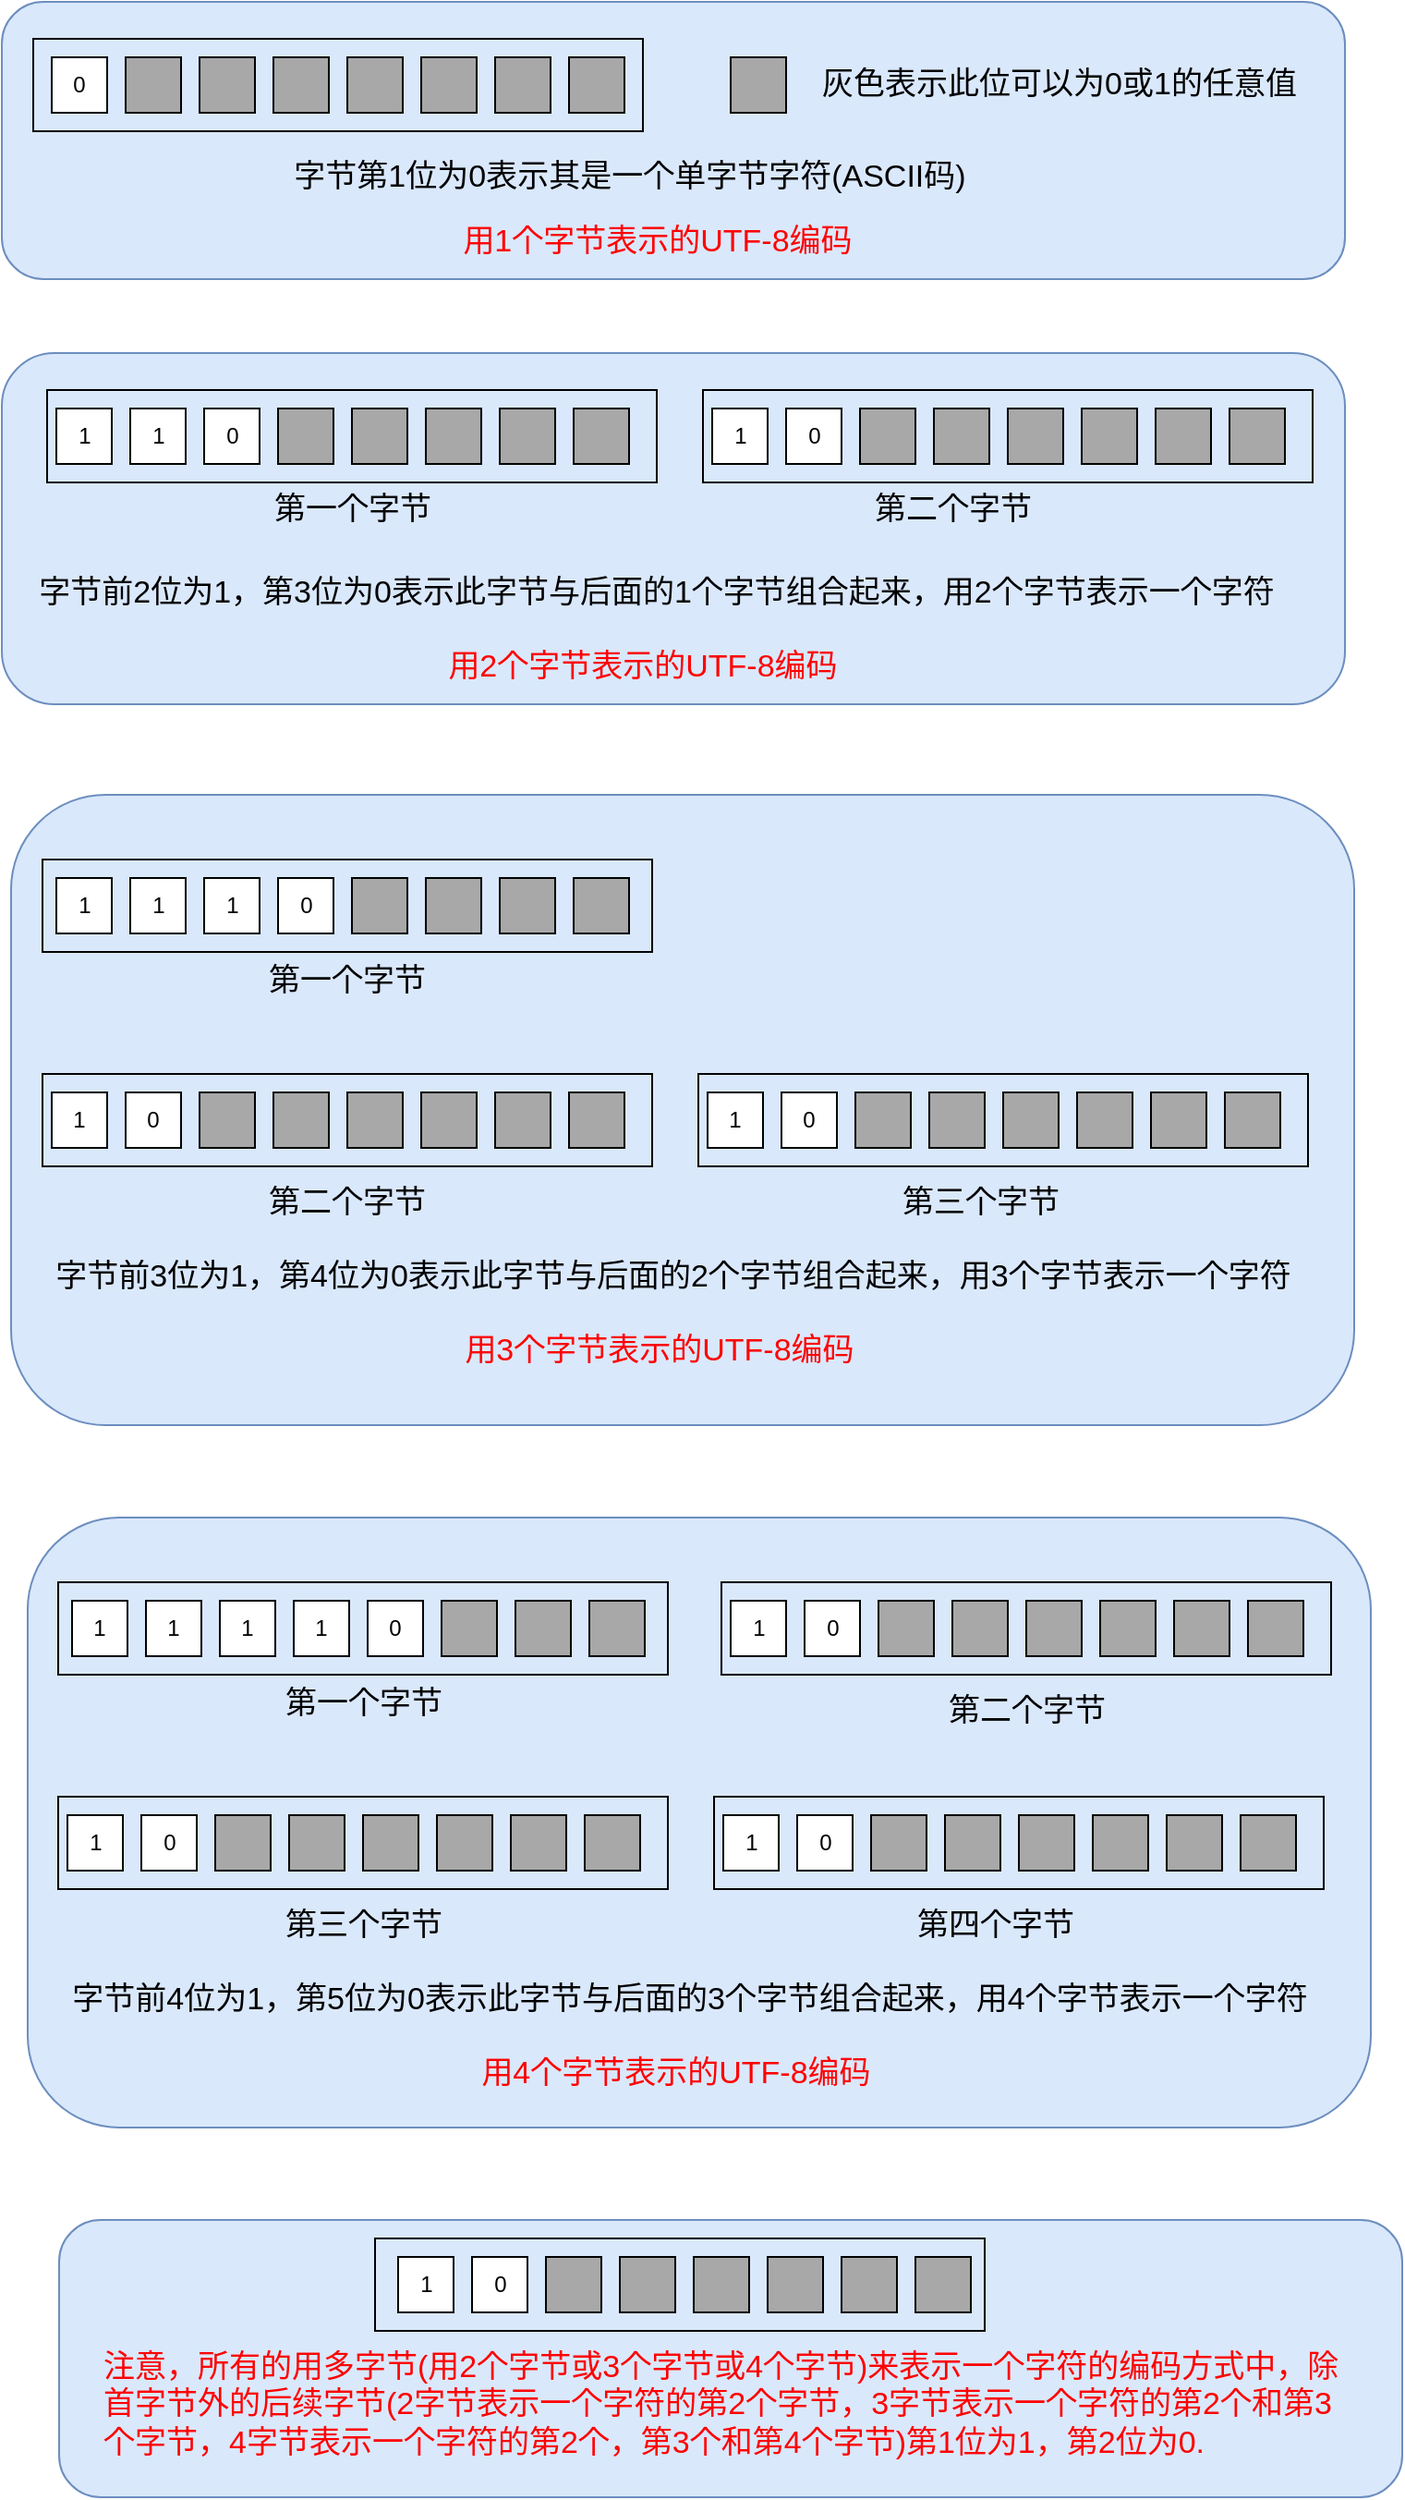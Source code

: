 <mxfile version="12.2.4" pages="1"><diagram id="Mr6HpbxezWEht0knJ7uN" name="Page-1"><mxGraphModel dx="988" dy="975" grid="1" gridSize="10" guides="1" tooltips="1" connect="1" arrows="1" fold="1" page="1" pageScale="1" pageWidth="827" pageHeight="1169" math="0" shadow="0"><root><mxCell id="0"/><mxCell id="1" parent="0"/><mxCell id="69" value="" style="rounded=1;whiteSpace=wrap;html=1;fillColor=#dae8fc;fontSize=17;strokeColor=#6c8ebf;" parent="1" vertex="1"><mxGeometry x="28" y="449" width="727" height="341" as="geometry"/></mxCell><mxCell id="67" value="" style="rounded=1;whiteSpace=wrap;html=1;fillColor=#dae8fc;fontSize=17;strokeColor=#6c8ebf;" parent="1" vertex="1"><mxGeometry x="23" y="210" width="727" height="190" as="geometry"/></mxCell><mxCell id="65" value="" style="rounded=1;whiteSpace=wrap;html=1;fillColor=#dae8fc;fontSize=17;strokeColor=#6c8ebf;" parent="1" vertex="1"><mxGeometry x="23" y="20" width="727" height="150" as="geometry"/></mxCell><mxCell id="2" value="0" style="rounded=0;whiteSpace=wrap;html=1;" parent="1" vertex="1"><mxGeometry x="50" y="50" width="30" height="30" as="geometry"/></mxCell><mxCell id="3" value="" style="rounded=0;whiteSpace=wrap;html=1;fillColor=#A8A8A8;" parent="1" vertex="1"><mxGeometry x="90" y="50" width="30" height="30" as="geometry"/></mxCell><mxCell id="4" value="" style="rounded=0;whiteSpace=wrap;html=1;fillColor=#A8A8A8;" parent="1" vertex="1"><mxGeometry x="130" y="50" width="30" height="30" as="geometry"/></mxCell><mxCell id="5" value="" style="rounded=0;whiteSpace=wrap;html=1;fillColor=#A8A8A8;" parent="1" vertex="1"><mxGeometry x="170" y="50" width="30" height="30" as="geometry"/></mxCell><mxCell id="6" value="" style="rounded=0;whiteSpace=wrap;html=1;fillColor=#A8A8A8;" parent="1" vertex="1"><mxGeometry x="210" y="50" width="30" height="30" as="geometry"/></mxCell><mxCell id="7" value="" style="rounded=0;whiteSpace=wrap;html=1;fillColor=#A8A8A8;" parent="1" vertex="1"><mxGeometry x="250" y="50" width="30" height="30" as="geometry"/></mxCell><mxCell id="8" value="" style="rounded=0;whiteSpace=wrap;html=1;fillColor=#A8A8A8;" parent="1" vertex="1"><mxGeometry x="290" y="50" width="30" height="30" as="geometry"/></mxCell><mxCell id="9" value="" style="rounded=0;whiteSpace=wrap;html=1;fillColor=#A8A8A8;" parent="1" vertex="1"><mxGeometry x="330" y="50" width="30" height="30" as="geometry"/></mxCell><mxCell id="10" value="" style="rounded=0;whiteSpace=wrap;html=1;fillColor=none;" parent="1" vertex="1"><mxGeometry x="40" y="40" width="330" height="50" as="geometry"/></mxCell><mxCell id="11" value="字节第1位为0表示其是一个单字节字符(ASCII码)" style="text;html=1;strokeColor=none;fillColor=none;align=center;verticalAlign=middle;whiteSpace=wrap;rounded=0;fontSize=17;" parent="1" vertex="1"><mxGeometry x="177.5" y="95" width="370" height="40" as="geometry"/></mxCell><mxCell id="16" value="1" style="rounded=0;whiteSpace=wrap;html=1;" parent="1" vertex="1"><mxGeometry x="52.5" y="240" width="30" height="30" as="geometry"/></mxCell><mxCell id="19" value="" style="rounded=0;whiteSpace=wrap;html=1;fillColor=#A8A8A8;" parent="1" vertex="1"><mxGeometry x="172.5" y="240" width="30" height="30" as="geometry"/></mxCell><mxCell id="20" value="" style="rounded=0;whiteSpace=wrap;html=1;fillColor=#A8A8A8;" parent="1" vertex="1"><mxGeometry x="212.5" y="240" width="30" height="30" as="geometry"/></mxCell><mxCell id="21" value="" style="rounded=0;whiteSpace=wrap;html=1;fillColor=#A8A8A8;" parent="1" vertex="1"><mxGeometry x="252.5" y="240" width="30" height="30" as="geometry"/></mxCell><mxCell id="22" value="" style="rounded=0;whiteSpace=wrap;html=1;fillColor=#A8A8A8;" parent="1" vertex="1"><mxGeometry x="292.5" y="240" width="30" height="30" as="geometry"/></mxCell><mxCell id="23" value="" style="rounded=0;whiteSpace=wrap;html=1;fillColor=#A8A8A8;" parent="1" vertex="1"><mxGeometry x="332.5" y="240" width="30" height="30" as="geometry"/></mxCell><mxCell id="24" value="" style="rounded=0;whiteSpace=wrap;html=1;fillColor=none;" parent="1" vertex="1"><mxGeometry x="47.5" y="230" width="330" height="50" as="geometry"/></mxCell><mxCell id="25" value="1" style="rounded=0;whiteSpace=wrap;html=1;" parent="1" vertex="1"><mxGeometry x="92.5" y="240" width="30" height="30" as="geometry"/></mxCell><mxCell id="26" value="0" style="rounded=0;whiteSpace=wrap;html=1;" parent="1" vertex="1"><mxGeometry x="132.5" y="240" width="30" height="30" as="geometry"/></mxCell><mxCell id="27" value="1" style="rounded=0;whiteSpace=wrap;html=1;" parent="1" vertex="1"><mxGeometry x="407.5" y="240" width="30" height="30" as="geometry"/></mxCell><mxCell id="28" value="" style="rounded=0;whiteSpace=wrap;html=1;fillColor=#A8A8A8;" parent="1" vertex="1"><mxGeometry x="527.5" y="240" width="30" height="30" as="geometry"/></mxCell><mxCell id="29" value="" style="rounded=0;whiteSpace=wrap;html=1;fillColor=#A8A8A8;" parent="1" vertex="1"><mxGeometry x="567.5" y="240" width="30" height="30" as="geometry"/></mxCell><mxCell id="30" value="" style="rounded=0;whiteSpace=wrap;html=1;fillColor=#A8A8A8;" parent="1" vertex="1"><mxGeometry x="607.5" y="240" width="30" height="30" as="geometry"/></mxCell><mxCell id="31" value="" style="rounded=0;whiteSpace=wrap;html=1;fillColor=#A8A8A8;" parent="1" vertex="1"><mxGeometry x="647.5" y="240" width="30" height="30" as="geometry"/></mxCell><mxCell id="32" value="" style="rounded=0;whiteSpace=wrap;html=1;fillColor=#A8A8A8;" parent="1" vertex="1"><mxGeometry x="687.5" y="240" width="30" height="30" as="geometry"/></mxCell><mxCell id="33" value="" style="rounded=0;whiteSpace=wrap;html=1;fillColor=none;" parent="1" vertex="1"><mxGeometry x="402.5" y="230" width="330" height="50" as="geometry"/></mxCell><mxCell id="34" value="0" style="rounded=0;whiteSpace=wrap;html=1;" parent="1" vertex="1"><mxGeometry x="447.5" y="240" width="30" height="30" as="geometry"/></mxCell><mxCell id="36" value="" style="rounded=0;whiteSpace=wrap;html=1;fillColor=#A8A8A8;" parent="1" vertex="1"><mxGeometry x="487.5" y="240" width="30" height="30" as="geometry"/></mxCell><mxCell id="37" value="" style="rounded=0;whiteSpace=wrap;html=1;fillColor=#A8A8A8;" parent="1" vertex="1"><mxGeometry x="417.5" y="50" width="30" height="30" as="geometry"/></mxCell><mxCell id="39" value="灰色表示此位可以为0或1的任意值" style="text;html=1;strokeColor=none;fillColor=none;align=center;verticalAlign=middle;whiteSpace=wrap;rounded=0;fontSize=17;" parent="1" vertex="1"><mxGeometry x="457.5" y="55" width="275" height="20" as="geometry"/></mxCell><mxCell id="40" value="字节前2位为1，第3位为0表示此字节与后面的1个字节组合起来，用2个字节表示一个字符" style="text;html=1;strokeColor=none;fillColor=none;align=center;verticalAlign=middle;whiteSpace=wrap;rounded=0;fontSize=17;" parent="1" vertex="1"><mxGeometry x="30" y="320" width="695" height="40" as="geometry"/></mxCell><mxCell id="43" value="1" style="rounded=0;whiteSpace=wrap;html=1;" parent="1" vertex="1"><mxGeometry x="52.5" y="494" width="30" height="30" as="geometry"/></mxCell><mxCell id="45" value="" style="rounded=0;whiteSpace=wrap;html=1;fillColor=#A8A8A8;" parent="1" vertex="1"><mxGeometry x="212.5" y="494" width="30" height="30" as="geometry"/></mxCell><mxCell id="46" value="" style="rounded=0;whiteSpace=wrap;html=1;fillColor=#A8A8A8;" parent="1" vertex="1"><mxGeometry x="252.5" y="494" width="30" height="30" as="geometry"/></mxCell><mxCell id="47" value="" style="rounded=0;whiteSpace=wrap;html=1;fillColor=#A8A8A8;" parent="1" vertex="1"><mxGeometry x="292.5" y="494" width="30" height="30" as="geometry"/></mxCell><mxCell id="48" value="" style="rounded=0;whiteSpace=wrap;html=1;fillColor=#A8A8A8;" parent="1" vertex="1"><mxGeometry x="332.5" y="494" width="30" height="30" as="geometry"/></mxCell><mxCell id="49" value="" style="rounded=0;whiteSpace=wrap;html=1;fillColor=none;" parent="1" vertex="1"><mxGeometry x="45" y="484" width="330" height="50" as="geometry"/></mxCell><mxCell id="50" value="1" style="rounded=0;whiteSpace=wrap;html=1;" parent="1" vertex="1"><mxGeometry x="92.5" y="494" width="30" height="30" as="geometry"/></mxCell><mxCell id="51" value="1" style="rounded=0;whiteSpace=wrap;html=1;" parent="1" vertex="1"><mxGeometry x="132.5" y="494" width="30" height="30" as="geometry"/></mxCell><mxCell id="52" value="1" style="rounded=0;whiteSpace=wrap;html=1;" parent="1" vertex="1"><mxGeometry x="405" y="610" width="30" height="30" as="geometry"/></mxCell><mxCell id="53" value="" style="rounded=0;whiteSpace=wrap;html=1;fillColor=#A8A8A8;" parent="1" vertex="1"><mxGeometry x="525" y="610" width="30" height="30" as="geometry"/></mxCell><mxCell id="54" value="" style="rounded=0;whiteSpace=wrap;html=1;fillColor=#A8A8A8;" parent="1" vertex="1"><mxGeometry x="565" y="610" width="30" height="30" as="geometry"/></mxCell><mxCell id="55" value="" style="rounded=0;whiteSpace=wrap;html=1;fillColor=#A8A8A8;" parent="1" vertex="1"><mxGeometry x="605" y="610" width="30" height="30" as="geometry"/></mxCell><mxCell id="56" value="" style="rounded=0;whiteSpace=wrap;html=1;fillColor=#A8A8A8;" parent="1" vertex="1"><mxGeometry x="645" y="610" width="30" height="30" as="geometry"/></mxCell><mxCell id="57" value="" style="rounded=0;whiteSpace=wrap;html=1;fillColor=#A8A8A8;" parent="1" vertex="1"><mxGeometry x="685" y="610" width="30" height="30" as="geometry"/></mxCell><mxCell id="58" value="" style="rounded=0;whiteSpace=wrap;html=1;fillColor=none;" parent="1" vertex="1"><mxGeometry x="400" y="600" width="330" height="50" as="geometry"/></mxCell><mxCell id="59" value="0" style="rounded=0;whiteSpace=wrap;html=1;" parent="1" vertex="1"><mxGeometry x="445" y="610" width="30" height="30" as="geometry"/></mxCell><mxCell id="60" value="" style="rounded=0;whiteSpace=wrap;html=1;fillColor=#A8A8A8;" parent="1" vertex="1"><mxGeometry x="485" y="610" width="30" height="30" as="geometry"/></mxCell><mxCell id="61" value="字节前3位为1，第4位为0表示此字节与后面的2个字节组合起来，用3个字节表示一个字符" style="text;html=1;strokeColor=none;fillColor=none;align=center;verticalAlign=middle;whiteSpace=wrap;rounded=0;fontSize=17;" parent="1" vertex="1"><mxGeometry x="39" y="690" width="695" height="40" as="geometry"/></mxCell><mxCell id="62" value="0" style="rounded=0;whiteSpace=wrap;html=1;" parent="1" vertex="1"><mxGeometry x="172.5" y="494" width="30" height="30" as="geometry"/></mxCell><mxCell id="63" value="第一个字节" style="text;html=1;strokeColor=none;fillColor=none;align=center;verticalAlign=middle;whiteSpace=wrap;rounded=0;fontSize=17;" parent="1" vertex="1"><mxGeometry x="162.5" y="285" width="100" height="20" as="geometry"/></mxCell><mxCell id="64" value="第二个字节" style="text;html=1;strokeColor=none;fillColor=none;align=center;verticalAlign=middle;whiteSpace=wrap;rounded=0;fontSize=17;" parent="1" vertex="1"><mxGeometry x="487.5" y="285" width="100" height="20" as="geometry"/></mxCell><mxCell id="66" value="&lt;font color=&quot;#ff0000&quot;&gt;用1个字节表示的UTF-8编码&lt;/font&gt;" style="text;html=1;strokeColor=none;fillColor=none;align=center;verticalAlign=middle;whiteSpace=wrap;rounded=0;fontSize=17;" parent="1" vertex="1"><mxGeometry x="248.5" y="140" width="258" height="20" as="geometry"/></mxCell><mxCell id="68" value="&lt;font color=&quot;#ff0000&quot;&gt;用2个字节表示的UTF-8编码&lt;/font&gt;" style="text;html=1;strokeColor=none;fillColor=none;align=center;verticalAlign=middle;whiteSpace=wrap;rounded=0;fontSize=17;" parent="1" vertex="1"><mxGeometry x="241" y="370" width="258" height="20" as="geometry"/></mxCell><mxCell id="70" value="&lt;font color=&quot;#ff0000&quot;&gt;用3个字节表示的UTF-8编码&lt;/font&gt;" style="text;html=1;strokeColor=none;fillColor=none;align=center;verticalAlign=middle;whiteSpace=wrap;rounded=0;fontSize=17;" parent="1" vertex="1"><mxGeometry x="250" y="740" width="258" height="20" as="geometry"/></mxCell><mxCell id="71" value="1" style="rounded=0;whiteSpace=wrap;html=1;" parent="1" vertex="1"><mxGeometry x="50" y="610" width="30" height="30" as="geometry"/></mxCell><mxCell id="72" value="" style="rounded=0;whiteSpace=wrap;html=1;fillColor=#A8A8A8;" parent="1" vertex="1"><mxGeometry x="170" y="610" width="30" height="30" as="geometry"/></mxCell><mxCell id="73" value="" style="rounded=0;whiteSpace=wrap;html=1;fillColor=#A8A8A8;" parent="1" vertex="1"><mxGeometry x="210" y="610" width="30" height="30" as="geometry"/></mxCell><mxCell id="74" value="" style="rounded=0;whiteSpace=wrap;html=1;fillColor=#A8A8A8;" parent="1" vertex="1"><mxGeometry x="250" y="610" width="30" height="30" as="geometry"/></mxCell><mxCell id="75" value="" style="rounded=0;whiteSpace=wrap;html=1;fillColor=#A8A8A8;" parent="1" vertex="1"><mxGeometry x="290" y="610" width="30" height="30" as="geometry"/></mxCell><mxCell id="76" value="" style="rounded=0;whiteSpace=wrap;html=1;fillColor=#A8A8A8;" parent="1" vertex="1"><mxGeometry x="330" y="610" width="30" height="30" as="geometry"/></mxCell><mxCell id="77" value="" style="rounded=0;whiteSpace=wrap;html=1;fillColor=none;" parent="1" vertex="1"><mxGeometry x="45" y="600" width="330" height="50" as="geometry"/></mxCell><mxCell id="78" value="0" style="rounded=0;whiteSpace=wrap;html=1;" parent="1" vertex="1"><mxGeometry x="90" y="610" width="30" height="30" as="geometry"/></mxCell><mxCell id="79" value="" style="rounded=0;whiteSpace=wrap;html=1;fillColor=#A8A8A8;" parent="1" vertex="1"><mxGeometry x="130" y="610" width="30" height="30" as="geometry"/></mxCell><mxCell id="80" value="第一个字节" style="text;html=1;strokeColor=none;fillColor=none;align=center;verticalAlign=middle;whiteSpace=wrap;rounded=0;fontSize=17;" parent="1" vertex="1"><mxGeometry x="160" y="540" width="100" height="20" as="geometry"/></mxCell><mxCell id="81" value="第二个字节" style="text;html=1;strokeColor=none;fillColor=none;align=center;verticalAlign=middle;whiteSpace=wrap;rounded=0;fontSize=17;" parent="1" vertex="1"><mxGeometry x="160" y="660" width="100" height="20" as="geometry"/></mxCell><mxCell id="82" value="第三个字节" style="text;html=1;strokeColor=none;fillColor=none;align=center;verticalAlign=middle;whiteSpace=wrap;rounded=0;fontSize=17;" parent="1" vertex="1"><mxGeometry x="502.5" y="660" width="100" height="20" as="geometry"/></mxCell><mxCell id="83" value="" style="rounded=1;whiteSpace=wrap;html=1;fillColor=#dae8fc;fontSize=17;strokeColor=#6c8ebf;" parent="1" vertex="1"><mxGeometry x="37" y="840" width="727" height="330" as="geometry"/></mxCell><mxCell id="84" value="1" style="rounded=0;whiteSpace=wrap;html=1;" parent="1" vertex="1"><mxGeometry x="61" y="885" width="30" height="30" as="geometry"/></mxCell><mxCell id="86" value="" style="rounded=0;whiteSpace=wrap;html=1;fillColor=#A8A8A8;" parent="1" vertex="1"><mxGeometry x="261" y="885" width="30" height="30" as="geometry"/></mxCell><mxCell id="87" value="" style="rounded=0;whiteSpace=wrap;html=1;fillColor=#A8A8A8;" parent="1" vertex="1"><mxGeometry x="301" y="885" width="30" height="30" as="geometry"/></mxCell><mxCell id="88" value="" style="rounded=0;whiteSpace=wrap;html=1;fillColor=#A8A8A8;" parent="1" vertex="1"><mxGeometry x="341" y="885" width="30" height="30" as="geometry"/></mxCell><mxCell id="89" value="" style="rounded=0;whiteSpace=wrap;html=1;fillColor=none;" parent="1" vertex="1"><mxGeometry x="53.5" y="875" width="330" height="50" as="geometry"/></mxCell><mxCell id="90" value="1" style="rounded=0;whiteSpace=wrap;html=1;" parent="1" vertex="1"><mxGeometry x="101" y="885" width="30" height="30" as="geometry"/></mxCell><mxCell id="91" value="1" style="rounded=0;whiteSpace=wrap;html=1;" parent="1" vertex="1"><mxGeometry x="141" y="885" width="30" height="30" as="geometry"/></mxCell><mxCell id="92" value="1" style="rounded=0;whiteSpace=wrap;html=1;" parent="1" vertex="1"><mxGeometry x="413.5" y="1001" width="30" height="30" as="geometry"/></mxCell><mxCell id="93" value="" style="rounded=0;whiteSpace=wrap;html=1;fillColor=#A8A8A8;" parent="1" vertex="1"><mxGeometry x="533.5" y="1001" width="30" height="30" as="geometry"/></mxCell><mxCell id="94" value="" style="rounded=0;whiteSpace=wrap;html=1;fillColor=#A8A8A8;" parent="1" vertex="1"><mxGeometry x="573.5" y="1001" width="30" height="30" as="geometry"/></mxCell><mxCell id="95" value="" style="rounded=0;whiteSpace=wrap;html=1;fillColor=#A8A8A8;" parent="1" vertex="1"><mxGeometry x="613.5" y="1001" width="30" height="30" as="geometry"/></mxCell><mxCell id="96" value="" style="rounded=0;whiteSpace=wrap;html=1;fillColor=#A8A8A8;" parent="1" vertex="1"><mxGeometry x="653.5" y="1001" width="30" height="30" as="geometry"/></mxCell><mxCell id="97" value="" style="rounded=0;whiteSpace=wrap;html=1;fillColor=#A8A8A8;" parent="1" vertex="1"><mxGeometry x="693.5" y="1001" width="30" height="30" as="geometry"/></mxCell><mxCell id="98" value="" style="rounded=0;whiteSpace=wrap;html=1;fillColor=none;" parent="1" vertex="1"><mxGeometry x="408.5" y="991" width="330" height="50" as="geometry"/></mxCell><mxCell id="99" value="0" style="rounded=0;whiteSpace=wrap;html=1;" parent="1" vertex="1"><mxGeometry x="453.5" y="1001" width="30" height="30" as="geometry"/></mxCell><mxCell id="100" value="" style="rounded=0;whiteSpace=wrap;html=1;fillColor=#A8A8A8;" parent="1" vertex="1"><mxGeometry x="493.5" y="1001" width="30" height="30" as="geometry"/></mxCell><mxCell id="101" value="字节前4位为1，第5位为0表示此字节与后面的3个字节组合起来，用4个字节表示一个字符" style="text;html=1;strokeColor=none;fillColor=none;align=center;verticalAlign=middle;whiteSpace=wrap;rounded=0;fontSize=17;" parent="1" vertex="1"><mxGeometry x="47.5" y="1081" width="695" height="40" as="geometry"/></mxCell><mxCell id="102" value="1" style="rounded=0;whiteSpace=wrap;html=1;" parent="1" vertex="1"><mxGeometry x="181" y="885" width="30" height="30" as="geometry"/></mxCell><mxCell id="103" value="&lt;font color=&quot;#ff0000&quot;&gt;用4个字节表示的UTF-8编码&lt;/font&gt;" style="text;html=1;strokeColor=none;fillColor=none;align=center;verticalAlign=middle;whiteSpace=wrap;rounded=0;fontSize=17;" parent="1" vertex="1"><mxGeometry x="258.5" y="1131" width="258" height="20" as="geometry"/></mxCell><mxCell id="104" value="1" style="rounded=0;whiteSpace=wrap;html=1;" parent="1" vertex="1"><mxGeometry x="58.5" y="1001" width="30" height="30" as="geometry"/></mxCell><mxCell id="105" value="" style="rounded=0;whiteSpace=wrap;html=1;fillColor=#A8A8A8;" parent="1" vertex="1"><mxGeometry x="178.5" y="1001" width="30" height="30" as="geometry"/></mxCell><mxCell id="106" value="" style="rounded=0;whiteSpace=wrap;html=1;fillColor=#A8A8A8;" parent="1" vertex="1"><mxGeometry x="218.5" y="1001" width="30" height="30" as="geometry"/></mxCell><mxCell id="107" value="" style="rounded=0;whiteSpace=wrap;html=1;fillColor=#A8A8A8;" parent="1" vertex="1"><mxGeometry x="258.5" y="1001" width="30" height="30" as="geometry"/></mxCell><mxCell id="108" value="" style="rounded=0;whiteSpace=wrap;html=1;fillColor=#A8A8A8;" parent="1" vertex="1"><mxGeometry x="298.5" y="1001" width="30" height="30" as="geometry"/></mxCell><mxCell id="109" value="" style="rounded=0;whiteSpace=wrap;html=1;fillColor=#A8A8A8;" parent="1" vertex="1"><mxGeometry x="338.5" y="1001" width="30" height="30" as="geometry"/></mxCell><mxCell id="110" value="" style="rounded=0;whiteSpace=wrap;html=1;fillColor=none;" parent="1" vertex="1"><mxGeometry x="53.5" y="991" width="330" height="50" as="geometry"/></mxCell><mxCell id="111" value="0" style="rounded=0;whiteSpace=wrap;html=1;" parent="1" vertex="1"><mxGeometry x="98.5" y="1001" width="30" height="30" as="geometry"/></mxCell><mxCell id="112" value="" style="rounded=0;whiteSpace=wrap;html=1;fillColor=#A8A8A8;" parent="1" vertex="1"><mxGeometry x="138.5" y="1001" width="30" height="30" as="geometry"/></mxCell><mxCell id="113" value="第一个字节" style="text;html=1;strokeColor=none;fillColor=none;align=center;verticalAlign=middle;whiteSpace=wrap;rounded=0;fontSize=17;" parent="1" vertex="1"><mxGeometry x="168.5" y="931" width="100" height="20" as="geometry"/></mxCell><mxCell id="114" value="第三个字节" style="text;html=1;strokeColor=none;fillColor=none;align=center;verticalAlign=middle;whiteSpace=wrap;rounded=0;fontSize=17;" parent="1" vertex="1"><mxGeometry x="168.5" y="1051" width="100" height="20" as="geometry"/></mxCell><mxCell id="115" value="第四个字节" style="text;html=1;strokeColor=none;fillColor=none;align=center;verticalAlign=middle;whiteSpace=wrap;rounded=0;fontSize=17;" parent="1" vertex="1"><mxGeometry x="511" y="1051" width="100" height="20" as="geometry"/></mxCell><mxCell id="116" value="0" style="rounded=0;whiteSpace=wrap;html=1;" parent="1" vertex="1"><mxGeometry x="221" y="885" width="30" height="30" as="geometry"/></mxCell><mxCell id="117" value="1" style="rounded=0;whiteSpace=wrap;html=1;" parent="1" vertex="1"><mxGeometry x="417.5" y="885" width="30" height="30" as="geometry"/></mxCell><mxCell id="118" value="" style="rounded=0;whiteSpace=wrap;html=1;fillColor=#A8A8A8;" parent="1" vertex="1"><mxGeometry x="537.5" y="885" width="30" height="30" as="geometry"/></mxCell><mxCell id="119" value="" style="rounded=0;whiteSpace=wrap;html=1;fillColor=#A8A8A8;" parent="1" vertex="1"><mxGeometry x="577.5" y="885" width="30" height="30" as="geometry"/></mxCell><mxCell id="120" value="" style="rounded=0;whiteSpace=wrap;html=1;fillColor=#A8A8A8;" parent="1" vertex="1"><mxGeometry x="617.5" y="885" width="30" height="30" as="geometry"/></mxCell><mxCell id="121" value="" style="rounded=0;whiteSpace=wrap;html=1;fillColor=#A8A8A8;" parent="1" vertex="1"><mxGeometry x="657.5" y="885" width="30" height="30" as="geometry"/></mxCell><mxCell id="122" value="" style="rounded=0;whiteSpace=wrap;html=1;fillColor=#A8A8A8;" parent="1" vertex="1"><mxGeometry x="697.5" y="885" width="30" height="30" as="geometry"/></mxCell><mxCell id="123" value="" style="rounded=0;whiteSpace=wrap;html=1;fillColor=none;" parent="1" vertex="1"><mxGeometry x="412.5" y="875" width="330" height="50" as="geometry"/></mxCell><mxCell id="124" value="0" style="rounded=0;whiteSpace=wrap;html=1;" parent="1" vertex="1"><mxGeometry x="457.5" y="885" width="30" height="30" as="geometry"/></mxCell><mxCell id="125" value="" style="rounded=0;whiteSpace=wrap;html=1;fillColor=#A8A8A8;" parent="1" vertex="1"><mxGeometry x="497.5" y="885" width="30" height="30" as="geometry"/></mxCell><mxCell id="126" value="第二个字节" style="text;html=1;strokeColor=none;fillColor=none;align=center;verticalAlign=middle;whiteSpace=wrap;rounded=0;fontSize=17;" parent="1" vertex="1"><mxGeometry x="527.5" y="935" width="100" height="20" as="geometry"/></mxCell><mxCell id="127" value="" style="rounded=1;whiteSpace=wrap;html=1;fillColor=#dae8fc;fontSize=17;strokeColor=#6c8ebf;" parent="1" vertex="1"><mxGeometry x="54" y="1220" width="727" height="150" as="geometry"/></mxCell><mxCell id="128" value="1" style="rounded=0;whiteSpace=wrap;html=1;" parent="1" vertex="1"><mxGeometry x="237.5" y="1240" width="30" height="30" as="geometry"/></mxCell><mxCell id="130" value="" style="rounded=0;whiteSpace=wrap;html=1;fillColor=#A8A8A8;" parent="1" vertex="1"><mxGeometry x="317.5" y="1240" width="30" height="30" as="geometry"/></mxCell><mxCell id="131" value="" style="rounded=0;whiteSpace=wrap;html=1;fillColor=#A8A8A8;" parent="1" vertex="1"><mxGeometry x="357.5" y="1240" width="30" height="30" as="geometry"/></mxCell><mxCell id="132" value="" style="rounded=0;whiteSpace=wrap;html=1;fillColor=#A8A8A8;" parent="1" vertex="1"><mxGeometry x="397.5" y="1240" width="30" height="30" as="geometry"/></mxCell><mxCell id="133" value="" style="rounded=0;whiteSpace=wrap;html=1;fillColor=#A8A8A8;" parent="1" vertex="1"><mxGeometry x="437.5" y="1240" width="30" height="30" as="geometry"/></mxCell><mxCell id="134" value="" style="rounded=0;whiteSpace=wrap;html=1;fillColor=#A8A8A8;" parent="1" vertex="1"><mxGeometry x="477.5" y="1240" width="30" height="30" as="geometry"/></mxCell><mxCell id="135" value="" style="rounded=0;whiteSpace=wrap;html=1;fillColor=#A8A8A8;" parent="1" vertex="1"><mxGeometry x="517.5" y="1240" width="30" height="30" as="geometry"/></mxCell><mxCell id="136" value="" style="rounded=0;whiteSpace=wrap;html=1;fillColor=none;" parent="1" vertex="1"><mxGeometry x="225" y="1230" width="330" height="50" as="geometry"/></mxCell><mxCell id="140" value="&lt;font color=&quot;#ff0000&quot;&gt;注意，所有的用多字节(用2个字节或3个字节或4个字节)来表示一个字符的编码方式中，除首字节外的后续字节(2字节表示一个字符的第2个字节，3字节表示一个字符的第2个和第3个字节，4字节表示一个字符的第2个，第3个和第4个字节)第1位为1，第2位为0.&lt;/font&gt;" style="text;html=1;strokeColor=none;fillColor=none;align=left;verticalAlign=middle;whiteSpace=wrap;rounded=0;fontSize=17;" parent="1" vertex="1"><mxGeometry x="76" y="1280" width="674" height="80" as="geometry"/></mxCell><mxCell id="141" value="0" style="rounded=0;whiteSpace=wrap;html=1;" parent="1" vertex="1"><mxGeometry x="277.5" y="1240" width="30" height="30" as="geometry"/></mxCell></root></mxGraphModel></diagram></mxfile>
